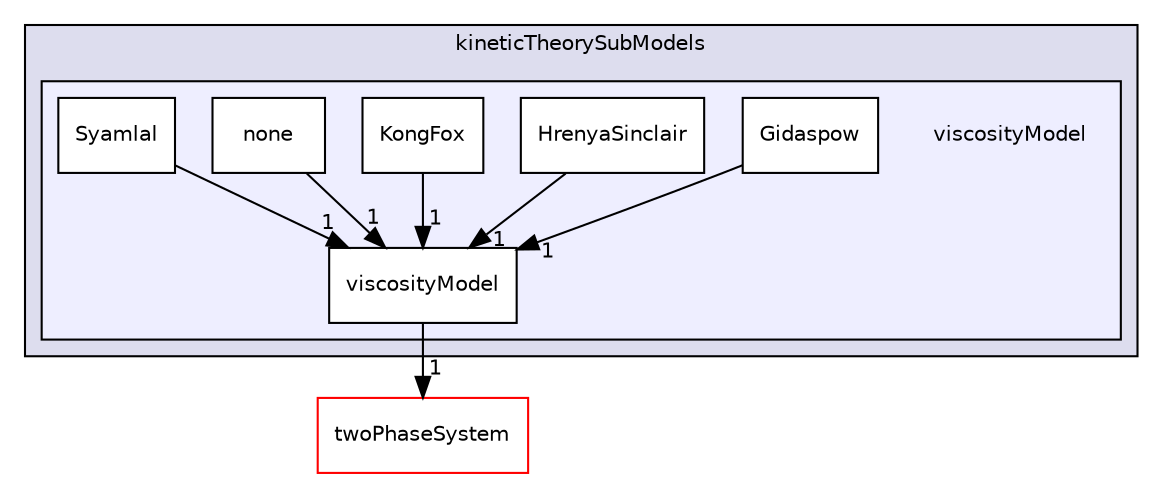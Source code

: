 digraph "viscosityModel" {
  bgcolor=transparent;
  compound=true
  node [ fontsize="10", fontname="Helvetica"];
  edge [ labelfontsize="10", labelfontname="Helvetica"];
  subgraph clusterdir_f981a973cbcfb4102e151acd659ce85e {
    graph [ bgcolor="#ddddee", pencolor="black", label="kineticTheorySubModels" fontname="Helvetica", fontsize="10", URL="dir_f981a973cbcfb4102e151acd659ce85e.html"]
  subgraph clusterdir_9ef38f77c7c11a6b98f44c8c84adf179 {
    graph [ bgcolor="#eeeeff", pencolor="black", label="" URL="dir_9ef38f77c7c11a6b98f44c8c84adf179.html"];
    dir_9ef38f77c7c11a6b98f44c8c84adf179 [shape=plaintext label="viscosityModel"];
    dir_2893daf6e63cbb1ad9ba03a99a4c6859 [shape=box label="Gidaspow" color="black" fillcolor="white" style="filled" URL="dir_2893daf6e63cbb1ad9ba03a99a4c6859.html"];
    dir_554117e09c81d1cbe472abe67df9c505 [shape=box label="HrenyaSinclair" color="black" fillcolor="white" style="filled" URL="dir_554117e09c81d1cbe472abe67df9c505.html"];
    dir_0f49caf66a1008a15157bb9194457edb [shape=box label="KongFox" color="black" fillcolor="white" style="filled" URL="dir_0f49caf66a1008a15157bb9194457edb.html"];
    dir_e774eec74fc4edbe0b74352f1ac1f17d [shape=box label="none" color="black" fillcolor="white" style="filled" URL="dir_e774eec74fc4edbe0b74352f1ac1f17d.html"];
    dir_5a57f4f48c742f9c32c6efc7f186d4bc [shape=box label="Syamlal" color="black" fillcolor="white" style="filled" URL="dir_5a57f4f48c742f9c32c6efc7f186d4bc.html"];
    dir_207df40b43568a2c645d7ab83acdb162 [shape=box label="viscosityModel" color="black" fillcolor="white" style="filled" URL="dir_207df40b43568a2c645d7ab83acdb162.html"];
  }
  }
  dir_c8dd8d838525102dfd397a50c2714810 [shape=box label="twoPhaseSystem" color="red" URL="dir_c8dd8d838525102dfd397a50c2714810.html"];
  dir_0f49caf66a1008a15157bb9194457edb->dir_207df40b43568a2c645d7ab83acdb162 [headlabel="1", labeldistance=1.5 headhref="dir_000143_000182.html"];
  dir_207df40b43568a2c645d7ab83acdb162->dir_c8dd8d838525102dfd397a50c2714810 [headlabel="1", labeldistance=1.5 headhref="dir_000182_000038.html"];
  dir_5a57f4f48c742f9c32c6efc7f186d4bc->dir_207df40b43568a2c645d7ab83acdb162 [headlabel="1", labeldistance=1.5 headhref="dir_000229_000182.html"];
  dir_e774eec74fc4edbe0b74352f1ac1f17d->dir_207df40b43568a2c645d7ab83acdb162 [headlabel="1", labeldistance=1.5 headhref="dir_000194_000182.html"];
  dir_554117e09c81d1cbe472abe67df9c505->dir_207df40b43568a2c645d7ab83acdb162 [headlabel="1", labeldistance=1.5 headhref="dir_000129_000182.html"];
  dir_2893daf6e63cbb1ad9ba03a99a4c6859->dir_207df40b43568a2c645d7ab83acdb162 [headlabel="1", labeldistance=1.5 headhref="dir_000122_000182.html"];
}
